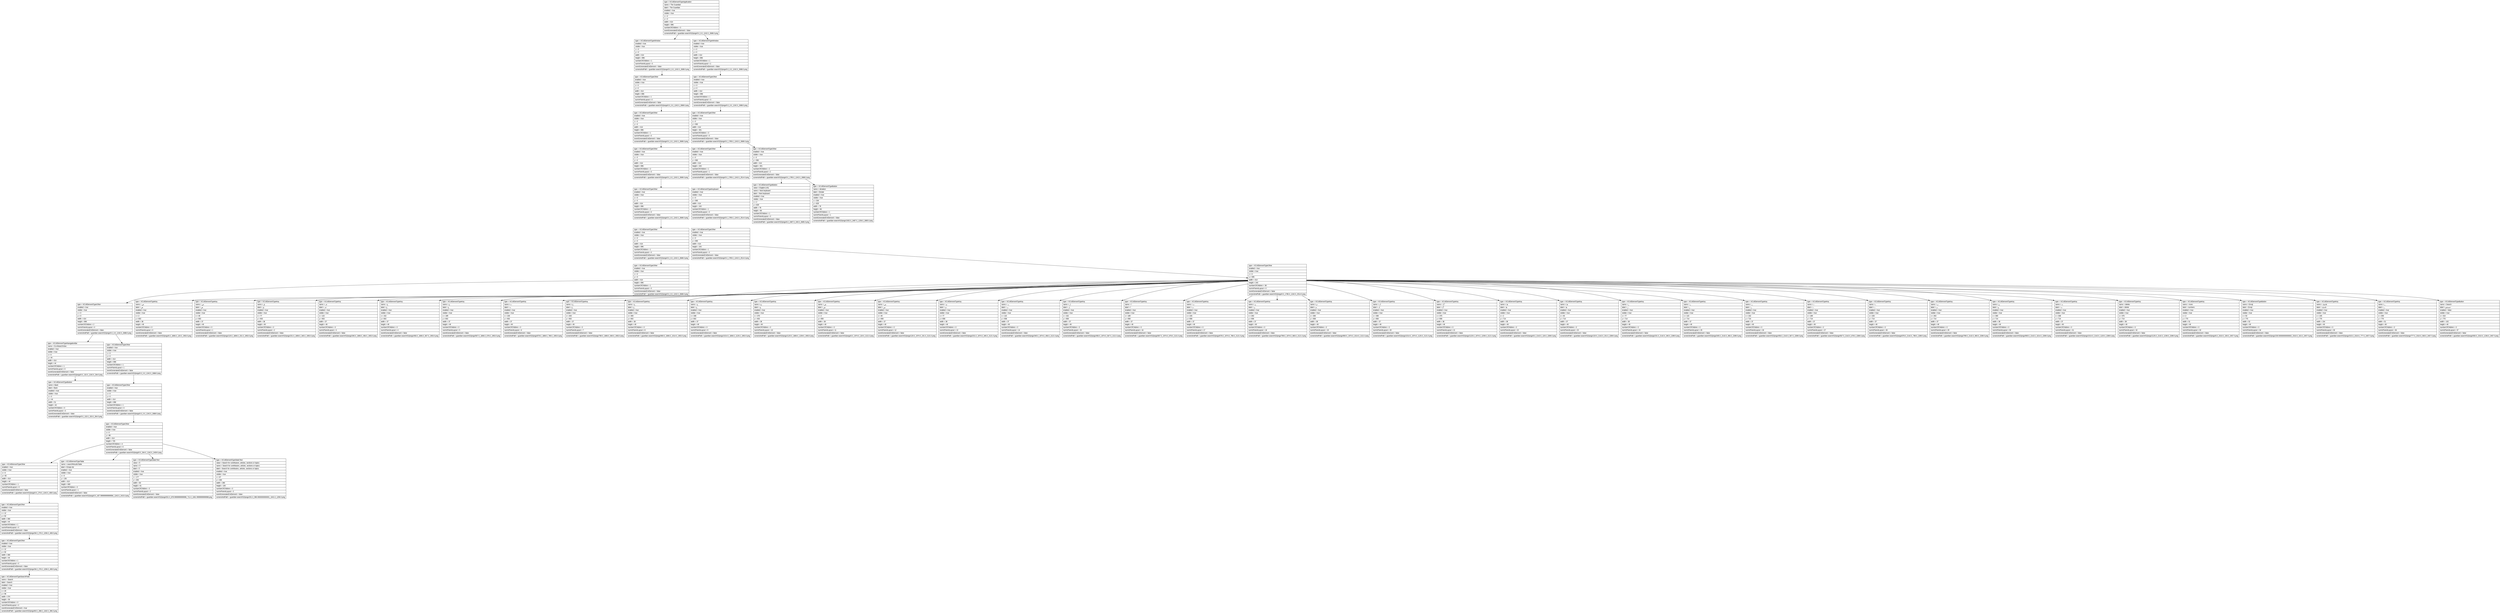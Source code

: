 digraph Layout {

	node [shape=record fontname=Arial];

	0	[label="{type = XCUIElementTypeApplication\l|name = The Guardian\l|label = The Guardian\l|enabled = true\l|visible = true\l|x = 0\l|y = 0\l|width = 414\l|height = 896\l|numberOfChildren = 3\l|eventGeneratedOnElement = false \l|screenshotPath = guardian-search/S2/pngs/0.0_0.0_1242.0_2688.0.png\l}"]
	1	[label="{type = XCUIElementTypeWindow\l|enabled = true\l|visible = true\l|x = 0\l|y = 0\l|width = 414\l|height = 896\l|numberOfChildren = 1\l|numInParentLayout = 0\l|eventGeneratedOnElement = false \l|screenshotPath = guardian-search/S2/pngs/0.0_0.0_1242.0_2688.0.png\l}"]
	2	[label="{type = XCUIElementTypeWindow\l|enabled = true\l|visible = true\l|x = 0\l|y = 0\l|width = 414\l|height = 896\l|numberOfChildren = 1\l|numInParentLayout = 2\l|eventGeneratedOnElement = false \l|screenshotPath = guardian-search/S2/pngs/0.0_0.0_1242.0_2688.0.png\l}"]
	3	[label="{type = XCUIElementTypeOther\l|enabled = true\l|visible = true\l|x = 0\l|y = 0\l|width = 414\l|height = 896\l|numberOfChildren = 1\l|numInParentLayout = 0\l|eventGeneratedOnElement = false \l|screenshotPath = guardian-search/S2/pngs/0.0_0.0_1242.0_2688.0.png\l}"]
	4	[label="{type = XCUIElementTypeOther\l|enabled = true\l|visible = true\l|x = 0\l|y = 0\l|width = 414\l|height = 896\l|numberOfChildren = 1\l|numInParentLayout = 0\l|eventGeneratedOnElement = false \l|screenshotPath = guardian-search/S2/pngs/0.0_0.0_1242.0_2688.0.png\l}"]
	5	[label="{type = XCUIElementTypeOther\l|enabled = true\l|visible = true\l|x = 0\l|y = 0\l|width = 414\l|height = 896\l|numberOfChildren = 1\l|numInParentLayout = 0\l|eventGeneratedOnElement = false \l|screenshotPath = guardian-search/S2/pngs/0.0_0.0_1242.0_2688.0.png\l}"]
	6	[label="{type = XCUIElementTypeOther\l|enabled = true\l|visible = true\l|x = 0\l|y = 595\l|width = 414\l|height = 301\l|numberOfChildren = 3\l|numInParentLayout = 0\l|eventGeneratedOnElement = false \l|screenshotPath = guardian-search/S2/pngs/0.0_1785.0_1242.0_2688.0.png\l}"]
	7	[label="{type = XCUIElementTypeOther\l|enabled = true\l|visible = true\l|x = 0\l|y = 0\l|width = 414\l|height = 896\l|numberOfChildren = 2\l|numInParentLayout = 0\l|eventGeneratedOnElement = false \l|screenshotPath = guardian-search/S2/pngs/0.0_0.0_1242.0_2688.0.png\l}"]
	8	[label="{type = XCUIElementTypeOther\l|enabled = true\l|visible = true\l|x = 0\l|y = 595\l|width = 414\l|height = 243\l|numberOfChildren = 1\l|numInParentLayout = 1\l|eventGeneratedOnElement = false \l|screenshotPath = guardian-search/S2/pngs/0.0_1785.0_1242.0_2514.0.png\l}"]
	9	[label="{type = XCUIElementTypeOther\l|enabled = true\l|visible = true\l|x = 0\l|y = 595\l|width = 414\l|height = 301\l|numberOfChildren = 2\l|numInParentLayout = 2\l|eventGeneratedOnElement = false \l|screenshotPath = guardian-search/S2/pngs/0.0_1785.0_1242.0_2688.0.png\l}"]
	10	[label="{type = XCUIElementTypeOther\l|enabled = true\l|visible = true\l|x = 0\l|y = 0\l|width = 414\l|height = 896\l|numberOfChildren = 2\l|numInParentLayout = 0\l|eventGeneratedOnElement = false \l|screenshotPath = guardian-search/S2/pngs/0.0_0.0_1242.0_2688.0.png\l}"]
	11	[label="{type = XCUIElementTypeKeyboard\l|enabled = true\l|visible = true\l|x = 0\l|y = 595\l|width = 414\l|height = 243\l|numberOfChildren = 1\l|numInParentLayout = 0\l|eventGeneratedOnElement = false \l|screenshotPath = guardian-search/S2/pngs/0.0_1785.0_1242.0_2514.0.png\l}"]
	12	[label="{type = XCUIElementTypeButton\l|value = English (US)\l|name = Next keyboard\l|label = Next keyboard\l|enabled = true\l|visible = true\l|x = 2\l|y = 829\l|width = 78\l|height = 66\l|numberOfChildren = 1\l|numInParentLayout = 0\l|eventGeneratedOnElement = false \l|screenshotPath = guardian-search/S2/pngs/6.0_2487.0_240.0_2685.0.png\l}"]
	13	[label="{type = XCUIElementTypeButton\l|name = dictation\l|label = Dictate\l|enabled = true\l|visible = true\l|x = 334\l|y = 829\l|width = 78\l|height = 66\l|numberOfChildren = 1\l|numInParentLayout = 1\l|eventGeneratedOnElement = false \l|screenshotPath = guardian-search/S2/pngs/1002.0_2487.0_1236.0_2685.0.png\l}"]
	14	[label="{type = XCUIElementTypeOther\l|enabled = true\l|visible = true\l|x = 0\l|y = 0\l|width = 414\l|height = 896\l|numberOfChildren = 1\l|numInParentLayout = 0\l|eventGeneratedOnElement = false \l|screenshotPath = guardian-search/S2/pngs/0.0_0.0_1242.0_2688.0.png\l}"]
	15	[label="{type = XCUIElementTypeOther\l|enabled = true\l|visible = true\l|x = 0\l|y = 595\l|width = 414\l|height = 243\l|numberOfChildren = 1\l|numInParentLayout = 0\l|eventGeneratedOnElement = false \l|screenshotPath = guardian-search/S2/pngs/0.0_1785.0_1242.0_2514.0.png\l}"]
	16	[label="{type = XCUIElementTypeOther\l|enabled = true\l|visible = true\l|x = 0\l|y = 0\l|width = 414\l|height = 896\l|numberOfChildren = 1\l|numInParentLayout = 0\l|eventGeneratedOnElement = false \l|screenshotPath = guardian-search/S2/pngs/0.0_0.0_1242.0_2688.0.png\l}"]
	17	[label="{type = XCUIElementTypeOther\l|enabled = true\l|visible = true\l|x = 0\l|y = 595\l|width = 414\l|height = 243\l|numberOfChildren = 38\l|numInParentLayout = 0\l|eventGeneratedOnElement = false \l|screenshotPath = guardian-search/S2/pngs/0.0_1785.0_1242.0_2514.0.png\l}"]
	18	[label="{type = XCUIElementTypeOther\l|enabled = true\l|visible = true\l|x = 0\l|y = 0\l|width = 414\l|height = 896\l|numberOfChildren = 2\l|numInParentLayout = 0\l|eventGeneratedOnElement = false \l|screenshotPath = guardian-search/S2/pngs/0.0_0.0_1242.0_2688.0.png\l}"]
	19	[label="{type = XCUIElementTypeKey\l|name = ض\l|label = ض\l|enabled = true\l|visible = true\l|x = 2\l|y = 602\l|width = 38\l|height = 49\l|numberOfChildren = 0\l|numInParentLayout = 0\l|eventGeneratedOnElement = false \l|screenshotPath = guardian-search/S2/pngs/6.0_1806.0_120.0_1953.0.png\l}"]
	20	[label="{type = XCUIElementTypeKey\l|name = ص\l|label = ص\l|enabled = true\l|visible = true\l|x = 40\l|y = 602\l|width = 37\l|height = 49\l|numberOfChildren = 0\l|numInParentLayout = 1\l|eventGeneratedOnElement = false \l|screenshotPath = guardian-search/S2/pngs/120.0_1806.0_231.0_1953.0.png\l}"]
	21	[label="{type = XCUIElementTypeKey\l|name = ق\l|label = ق\l|enabled = true\l|visible = true\l|x = 77\l|y = 602\l|width = 38\l|height = 49\l|numberOfChildren = 0\l|numInParentLayout = 2\l|eventGeneratedOnElement = false \l|screenshotPath = guardian-search/S2/pngs/231.0_1806.0_345.0_1953.0.png\l}"]
	22	[label="{type = XCUIElementTypeKey\l|name = ف\l|label = ف\l|enabled = true\l|visible = true\l|x = 115\l|y = 602\l|width = 37\l|height = 49\l|numberOfChildren = 0\l|numInParentLayout = 3\l|eventGeneratedOnElement = false \l|screenshotPath = guardian-search/S2/pngs/345.0_1806.0_456.0_1953.0.png\l}"]
	23	[label="{type = XCUIElementTypeKey\l|name = غ\l|label = غ\l|enabled = true\l|visible = true\l|x = 152\l|y = 602\l|width = 37\l|height = 49\l|numberOfChildren = 0\l|numInParentLayout = 4\l|eventGeneratedOnElement = false \l|screenshotPath = guardian-search/S2/pngs/456.0_1806.0_567.0_1953.0.png\l}"]
	24	[label="{type = XCUIElementTypeKey\l|name = ع\l|label = ع\l|enabled = true\l|visible = true\l|x = 189\l|y = 602\l|width = 37\l|height = 49\l|numberOfChildren = 0\l|numInParentLayout = 5\l|eventGeneratedOnElement = false \l|screenshotPath = guardian-search/S2/pngs/567.0_1806.0_678.0_1953.0.png\l}"]
	25	[label="{type = XCUIElementTypeKey\l|name = ه\l|label = ه\l|enabled = true\l|visible = true\l|x = 226\l|y = 602\l|width = 37\l|height = 49\l|numberOfChildren = 0\l|numInParentLayout = 6\l|eventGeneratedOnElement = false \l|screenshotPath = guardian-search/S2/pngs/678.0_1806.0_789.0_1953.0.png\l}"]
	26	[label="{type = XCUIElementTypeKey\l|name = خ\l|label = خ\l|enabled = true\l|visible = true\l|x = 263\l|y = 602\l|width = 37\l|height = 49\l|numberOfChildren = 0\l|numInParentLayout = 7\l|eventGeneratedOnElement = false \l|screenshotPath = guardian-search/S2/pngs/789.0_1806.0_900.0_1953.0.png\l}"]
	27	[label="{type = XCUIElementTypeKey\l|name = ح\l|label = ح\l|enabled = true\l|visible = true\l|x = 300\l|y = 602\l|width = 38\l|height = 49\l|numberOfChildren = 0\l|numInParentLayout = 8\l|eventGeneratedOnElement = false \l|screenshotPath = guardian-search/S2/pngs/900.0_1806.0_1014.0_1953.0.png\l}"]
	28	[label="{type = XCUIElementTypeKey\l|name = ج\l|label = ج\l|enabled = true\l|visible = true\l|x = 338\l|y = 602\l|width = 37\l|height = 49\l|numberOfChildren = 0\l|numInParentLayout = 9\l|eventGeneratedOnElement = false \l|screenshotPath = guardian-search/S2/pngs/1014.0_1806.0_1125.0_1953.0.png\l}"]
	29	[label="{type = XCUIElementTypeKey\l|name = چ\l|label = چ\l|enabled = true\l|visible = true\l|x = 375\l|y = 602\l|width = 38\l|height = 49\l|numberOfChildren = 0\l|numInParentLayout = 10\l|eventGeneratedOnElement = false \l|screenshotPath = guardian-search/S2/pngs/1125.0_1806.0_1239.0_1953.0.png\l}"]
	30	[label="{type = XCUIElementTypeKey\l|name = ش\l|label = ش\l|enabled = true\l|visible = true\l|x = 2\l|y = 658\l|width = 38\l|height = 49\l|numberOfChildren = 0\l|numInParentLayout = 11\l|eventGeneratedOnElement = false \l|screenshotPath = guardian-search/S2/pngs/6.0_1974.0_120.0_2121.0.png\l}"]
	31	[label="{type = XCUIElementTypeKey\l|name = س\l|label = س\l|enabled = true\l|visible = true\l|x = 40\l|y = 658\l|width = 37\l|height = 49\l|numberOfChildren = 0\l|numInParentLayout = 12\l|eventGeneratedOnElement = false \l|screenshotPath = guardian-search/S2/pngs/120.0_1974.0_231.0_2121.0.png\l}"]
	32	[label="{type = XCUIElementTypeKey\l|name = ی\l|label = ی\l|enabled = true\l|visible = true\l|x = 77\l|y = 658\l|width = 38\l|height = 49\l|numberOfChildren = 0\l|numInParentLayout = 13\l|eventGeneratedOnElement = false \l|screenshotPath = guardian-search/S2/pngs/231.0_1974.0_345.0_2121.0.png\l}"]
	33	[label="{type = XCUIElementTypeKey\l|name = ب\l|label = ب\l|enabled = true\l|visible = true\l|x = 115\l|y = 658\l|width = 37\l|height = 49\l|numberOfChildren = 0\l|numInParentLayout = 14\l|eventGeneratedOnElement = false \l|screenshotPath = guardian-search/S2/pngs/345.0_1974.0_456.0_2121.0.png\l}"]
	34	[label="{type = XCUIElementTypeKey\l|name = ل\l|label = ل\l|enabled = true\l|visible = true\l|x = 152\l|y = 658\l|width = 37\l|height = 49\l|numberOfChildren = 0\l|numInParentLayout = 15\l|eventGeneratedOnElement = false \l|screenshotPath = guardian-search/S2/pngs/456.0_1974.0_567.0_2121.0.png\l}"]
	35	[label="{type = XCUIElementTypeKey\l|name = ا\l|label = ا\l|enabled = true\l|visible = true\l|x = 189\l|y = 658\l|width = 37\l|height = 49\l|numberOfChildren = 0\l|numInParentLayout = 16\l|eventGeneratedOnElement = false \l|screenshotPath = guardian-search/S2/pngs/567.0_1974.0_678.0_2121.0.png\l}"]
	36	[label="{type = XCUIElementTypeKey\l|name = ت\l|label = ت\l|enabled = true\l|visible = true\l|x = 226\l|y = 658\l|width = 37\l|height = 49\l|numberOfChildren = 0\l|numInParentLayout = 17\l|eventGeneratedOnElement = false \l|screenshotPath = guardian-search/S2/pngs/678.0_1974.0_789.0_2121.0.png\l}"]
	37	[label="{type = XCUIElementTypeKey\l|name = ن\l|label = ن\l|enabled = true\l|visible = true\l|x = 263\l|y = 658\l|width = 37\l|height = 49\l|numberOfChildren = 0\l|numInParentLayout = 18\l|eventGeneratedOnElement = false \l|screenshotPath = guardian-search/S2/pngs/789.0_1974.0_900.0_2121.0.png\l}"]
	38	[label="{type = XCUIElementTypeKey\l|name = م\l|label = م\l|enabled = true\l|visible = true\l|x = 300\l|y = 658\l|width = 38\l|height = 49\l|numberOfChildren = 0\l|numInParentLayout = 19\l|eventGeneratedOnElement = false \l|screenshotPath = guardian-search/S2/pngs/900.0_1974.0_1014.0_2121.0.png\l}"]
	39	[label="{type = XCUIElementTypeKey\l|name = ک\l|label = ک\l|enabled = true\l|visible = true\l|x = 338\l|y = 658\l|width = 37\l|height = 49\l|numberOfChildren = 0\l|numInParentLayout = 20\l|eventGeneratedOnElement = false \l|screenshotPath = guardian-search/S2/pngs/1014.0_1974.0_1125.0_2121.0.png\l}"]
	40	[label="{type = XCUIElementTypeKey\l|name = گ\l|label = گ\l|enabled = true\l|visible = true\l|x = 375\l|y = 658\l|width = 38\l|height = 49\l|numberOfChildren = 0\l|numInParentLayout = 21\l|eventGeneratedOnElement = false \l|screenshotPath = guardian-search/S2/pngs/1125.0_1974.0_1239.0_2121.0.png\l}"]
	41	[label="{type = XCUIElementTypeKey\l|name = ظ\l|label = ظ\l|enabled = true\l|visible = true\l|x = 2\l|y = 714\l|width = 38\l|height = 49\l|numberOfChildren = 0\l|numInParentLayout = 22\l|eventGeneratedOnElement = false \l|screenshotPath = guardian-search/S2/pngs/6.0_2142.0_120.0_2289.0.png\l}"]
	42	[label="{type = XCUIElementTypeKey\l|name = ط\l|label = ط\l|enabled = true\l|visible = true\l|x = 40\l|y = 714\l|width = 37\l|height = 49\l|numberOfChildren = 0\l|numInParentLayout = 23\l|eventGeneratedOnElement = false \l|screenshotPath = guardian-search/S2/pngs/120.0_2142.0_231.0_2289.0.png\l}"]
	43	[label="{type = XCUIElementTypeKey\l|name = ژ\l|label = ژ\l|enabled = true\l|visible = true\l|x = 77\l|y = 714\l|width = 38\l|height = 49\l|numberOfChildren = 0\l|numInParentLayout = 24\l|eventGeneratedOnElement = false \l|screenshotPath = guardian-search/S2/pngs/231.0_2142.0_345.0_2289.0.png\l}"]
	44	[label="{type = XCUIElementTypeKey\l|name = ز\l|label = ز\l|enabled = true\l|visible = true\l|x = 115\l|y = 714\l|width = 37\l|height = 49\l|numberOfChildren = 0\l|numInParentLayout = 25\l|eventGeneratedOnElement = false \l|screenshotPath = guardian-search/S2/pngs/345.0_2142.0_456.0_2289.0.png\l}"]
	45	[label="{type = XCUIElementTypeKey\l|name = ر\l|label = ر\l|enabled = true\l|visible = true\l|x = 152\l|y = 714\l|width = 37\l|height = 49\l|numberOfChildren = 0\l|numInParentLayout = 26\l|eventGeneratedOnElement = false \l|screenshotPath = guardian-search/S2/pngs/456.0_2142.0_567.0_2289.0.png\l}"]
	46	[label="{type = XCUIElementTypeKey\l|name = ذ\l|label = ذ\l|enabled = true\l|visible = true\l|x = 189\l|y = 714\l|width = 37\l|height = 49\l|numberOfChildren = 0\l|numInParentLayout = 27\l|eventGeneratedOnElement = false \l|screenshotPath = guardian-search/S2/pngs/567.0_2142.0_678.0_2289.0.png\l}"]
	47	[label="{type = XCUIElementTypeKey\l|name = د\l|label = د\l|enabled = true\l|visible = true\l|x = 226\l|y = 714\l|width = 37\l|height = 49\l|numberOfChildren = 0\l|numInParentLayout = 28\l|eventGeneratedOnElement = false \l|screenshotPath = guardian-search/S2/pngs/678.0_2142.0_789.0_2289.0.png\l}"]
	48	[label="{type = XCUIElementTypeKey\l|name = پ\l|label = پ\l|enabled = true\l|visible = true\l|x = 263\l|y = 714\l|width = 37\l|height = 49\l|numberOfChildren = 0\l|numInParentLayout = 29\l|eventGeneratedOnElement = false \l|screenshotPath = guardian-search/S2/pngs/789.0_2142.0_900.0_2289.0.png\l}"]
	49	[label="{type = XCUIElementTypeKey\l|name = و\l|label = و\l|enabled = true\l|visible = true\l|x = 300\l|y = 714\l|width = 38\l|height = 49\l|numberOfChildren = 0\l|numInParentLayout = 30\l|eventGeneratedOnElement = false \l|screenshotPath = guardian-search/S2/pngs/900.0_2142.0_1014.0_2289.0.png\l}"]
	50	[label="{type = XCUIElementTypeKey\l|name = ث\l|label = ث\l|enabled = true\l|visible = true\l|x = 338\l|y = 714\l|width = 37\l|height = 49\l|numberOfChildren = 0\l|numInParentLayout = 31\l|eventGeneratedOnElement = false \l|screenshotPath = guardian-search/S2/pngs/1014.0_2142.0_1125.0_2289.0.png\l}"]
	51	[label="{type = XCUIElementTypeKey\l|name = delete\l|label = delete\l|enabled = true\l|visible = true\l|x = 375\l|y = 714\l|width = 38\l|height = 49\l|numberOfChildren = 0\l|numInParentLayout = 32\l|eventGeneratedOnElement = false \l|screenshotPath = guardian-search/S2/pngs/1125.0_2142.0_1239.0_2289.0.png\l}"]
	52	[label="{type = XCUIElementTypeKey\l|name = more\l|label = numbers\l|enabled = true\l|visible = true\l|x = 2\l|y = 770\l|width = 51\l|height = 49\l|numberOfChildren = 0\l|numInParentLayout = 33\l|eventGeneratedOnElement = false \l|screenshotPath = guardian-search/S2/pngs/6.0_2310.0_159.0_2457.0.png\l}"]
	53	[label="{type = XCUIElementTypeButton\l|name = Emoji\l|label = Emoji\l|enabled = true\l|visible = true\l|x = 53\l|y = 770\l|width = 52\l|height = 49\l|numberOfChildren = 0\l|numInParentLayout = 34\l|eventGeneratedOnElement = false \l|screenshotPath = guardian-search/S2/pngs/159.00000000000003_2310.0_315.0_2457.0.png\l}"]
	54	[label="{type = XCUIElementTypeKey\l|name = فاصله\l|label = فاصله\l|enabled = true\l|visible = true\l|x = 105\l|y = 770\l|width = 154\l|height = 49\l|numberOfChildren = 0\l|numInParentLayout = 35\l|eventGeneratedOnElement = false \l|screenshotPath = guardian-search/S2/pngs/315.0_2310.0_777.0_2457.0.png\l}"]
	55	[label="{type = XCUIElementTypeKey\l|name = ␣\l|label = ␣\l|enabled = true\l|visible = true\l|x = 259\l|y = 770\l|width = 51\l|height = 49\l|numberOfChildren = 0\l|numInParentLayout = 36\l|eventGeneratedOnElement = false \l|screenshotPath = guardian-search/S2/pngs/777.0_2310.0_930.0_2457.0.png\l}"]
	56	[label="{type = XCUIElementTypeButton\l|name = Search\l|label = جستجو\l|enabled = false\l|visible = true\l|x = 310\l|y = 770\l|width = 102\l|height = 49\l|numberOfChildren = 0\l|numInParentLayout = 37\l|eventGeneratedOnElement = false \l|screenshotPath = guardian-search/S2/pngs/930.0_2310.0_1236.0_2457.0.png\l}"]
	57	[label="{type = XCUIElementTypeNavigationBar\l|name = GLASearchView\l|enabled = true\l|visible = true\l|x = 0\l|y = 44\l|width = 414\l|height = 44\l|numberOfChildren = 1\l|numInParentLayout = 0\l|eventGeneratedOnElement = false \l|screenshotPath = guardian-search/S2/pngs/0.0_132.0_1242.0_264.0.png\l}"]
	58	[label="{type = XCUIElementTypeOther\l|enabled = true\l|visible = true\l|x = 0\l|y = 0\l|width = 414\l|height = 896\l|numberOfChildren = 1\l|numInParentLayout = 1\l|eventGeneratedOnElement = false \l|screenshotPath = guardian-search/S2/pngs/0.0_0.0_1242.0_2688.0.png\l}"]
	59	[label="{type = XCUIElementTypeButton\l|name = Back\l|label = Back\l|enabled = true\l|visible = true\l|x = 0\l|y = 44\l|width = 51\l|height = 44\l|numberOfChildren = 0\l|numInParentLayout = 0\l|eventGeneratedOnElement = false \l|screenshotPath = guardian-search/S2/pngs/0.0_132.0_153.0_264.0.png\l}"]
	60	[label="{type = XCUIElementTypeOther\l|enabled = true\l|visible = true\l|x = 0\l|y = 0\l|width = 414\l|height = 896\l|numberOfChildren = 1\l|numInParentLayout = 0\l|eventGeneratedOnElement = false \l|screenshotPath = guardian-search/S2/pngs/0.0_0.0_1242.0_2688.0.png\l}"]
	61	[label="{type = XCUIElementTypeOther\l|enabled = true\l|visible = true\l|x = 0\l|y = 88\l|width = 414\l|height = 725\l|numberOfChildren = 4\l|numInParentLayout = 0\l|eventGeneratedOnElement = false \l|screenshotPath = guardian-search/S2/pngs/0.0_264.0_1242.0_2439.0.png\l}"]
	62	[label="{type = XCUIElementTypeOther\l|enabled = true\l|visible = true\l|x = 0\l|y = 92\l|width = 414\l|height = 44\l|numberOfChildren = 1\l|numInParentLayout = 0\l|eventGeneratedOnElement = false \l|screenshotPath = guardian-search/S2/pngs/0.0_276.0_1242.0_408.0.png\l}"]
	63	[label="{type = XCUIElementTypeTable\l|name = searchResultsTable\l|label = Empty list\l|enabled = true\l|visible = true\l|x = 0\l|y = 136\l|width = 414\l|height = 669\l|numberOfChildren = 0\l|numInParentLayout = 1\l|eventGeneratedOnElement = false \l|screenshotPath = guardian-search/S2/pngs/0.0_407.99999999999994_1242.0_2415.0.png\l}"]
	64	[label="{type = XCUIElementTypeStaticText\l|value = \l|name = \l|label = \l|enabled = true\l|visible = true\l|x = 177\l|y = 293\l|width = 60\l|height = 61\l|numberOfChildren = 0\l|numInParentLayout = 2\l|eventGeneratedOnElement = false \l|screenshotPath = guardian-search/S2/pngs/531.0_878.9999999999999_711.0_1061.9999999999998.png\l}"]
	65	[label="{type = XCUIElementTypeStaticText\l|value = Search for contributors, articles, sections or topics\l|name = Search for contributors, articles, sections or topics\l|label = Search for contributors, articles, sections or topics\l|enabled = true\l|visible = true\l|x = 67\l|y = 330\l|width = 280\l|height = 100\l|numberOfChildren = 0\l|numInParentLayout = 3\l|eventGeneratedOnElement = false \l|screenshotPath = guardian-search/S2/pngs/201.0_990.0000000000001_1041.0_1290.0.png\l}"]
	66	[label="{type = XCUIElementTypeOther\l|enabled = true\l|visible = true\l|x = 12\l|y = 92\l|width = 390\l|height = 44\l|numberOfChildren = 1\l|numInParentLayout = 0\l|eventGeneratedOnElement = false \l|screenshotPath = guardian-search/S2/pngs/36.0_276.0_1206.0_408.0.png\l}"]
	67	[label="{type = XCUIElementTypeOther\l|enabled = true\l|visible = true\l|x = 12\l|y = 92\l|width = 390\l|height = 44\l|numberOfChildren = 1\l|numInParentLayout = 0\l|eventGeneratedOnElement = false \l|screenshotPath = guardian-search/S2/pngs/36.0_276.0_1206.0_408.0.png\l}"]
	68	[label="{type = XCUIElementTypeSearchField\l|name = Search\l|label = Search\l|enabled = true\l|visible = true\l|x = 20\l|y = 96\l|width = 374\l|height = 36\l|numberOfChildren = 0\l|numInParentLayout = 0\l|eventGeneratedOnElement = true \l|screenshotPath = guardian-search/S2/pngs/60.0_288.0_1182.0_396.0.png\l}"]


	0 -> 1
	0 -> 2
	1 -> 3
	2 -> 4
	3 -> 5
	4 -> 6
	5 -> 7
	6 -> 8
	6 -> 9
	7 -> 10
	8 -> 11
	9 -> 12
	9 -> 13
	10 -> 14
	11 -> 15
	14 -> 16
	15 -> 17
	16 -> 18
	17 -> 19
	17 -> 20
	17 -> 21
	17 -> 22
	17 -> 23
	17 -> 24
	17 -> 25
	17 -> 26
	17 -> 27
	17 -> 28
	17 -> 29
	17 -> 30
	17 -> 31
	17 -> 32
	17 -> 33
	17 -> 34
	17 -> 35
	17 -> 36
	17 -> 37
	17 -> 38
	17 -> 39
	17 -> 40
	17 -> 41
	17 -> 42
	17 -> 43
	17 -> 44
	17 -> 45
	17 -> 46
	17 -> 47
	17 -> 48
	17 -> 49
	17 -> 50
	17 -> 51
	17 -> 52
	17 -> 53
	17 -> 54
	17 -> 55
	17 -> 56
	18 -> 57
	18 -> 58
	57 -> 59
	58 -> 60
	60 -> 61
	61 -> 62
	61 -> 63
	61 -> 64
	61 -> 65
	62 -> 66
	66 -> 67
	67 -> 68


}